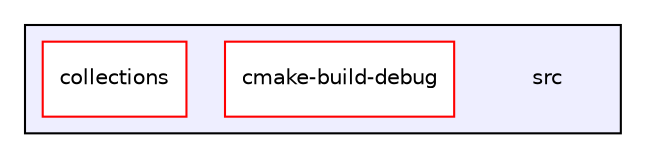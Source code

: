 digraph "src" {
  compound=true
  node [ fontsize="10", fontname="Helvetica"];
  edge [ labelfontsize="10", labelfontname="Helvetica"];
  subgraph clusterdir_68267d1309a1af8e8297ef4c3efbcdba {
    graph [ bgcolor="#eeeeff", pencolor="black", label="" URL="dir_68267d1309a1af8e8297ef4c3efbcdba.html"];
    dir_68267d1309a1af8e8297ef4c3efbcdba [shape=plaintext label="src"];
    dir_020e4a53e97f78b22783b09a7c932b0c [shape=box label="cmake-build-debug" color="red" fillcolor="white" style="filled" URL="dir_020e4a53e97f78b22783b09a7c932b0c.html"];
    dir_e20f5f050a3be480293532e15537c055 [shape=box label="collections" color="red" fillcolor="white" style="filled" URL="dir_e20f5f050a3be480293532e15537c055.html"];
  }
}
